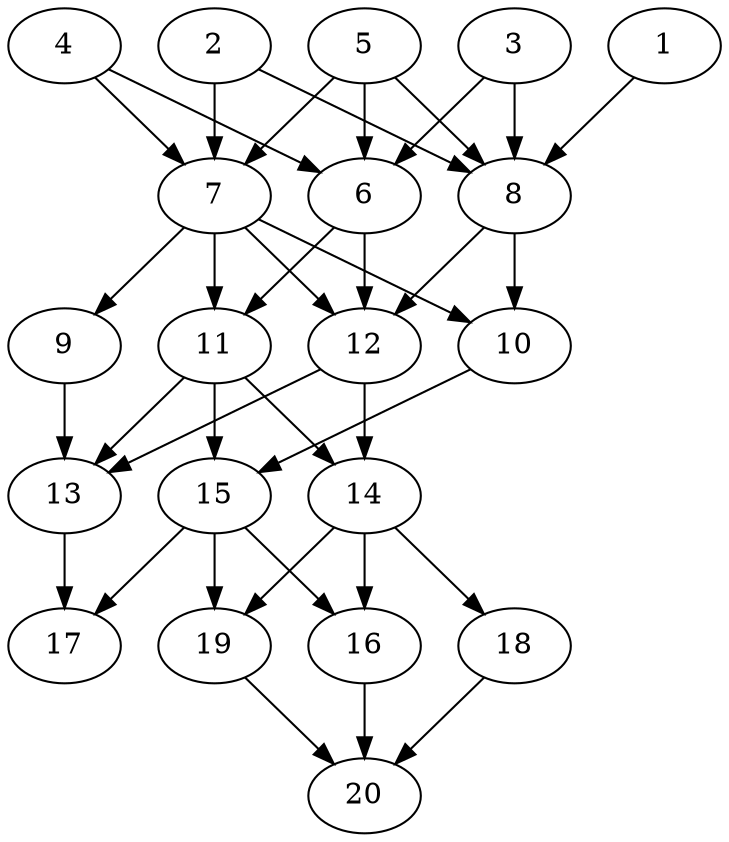 // DAG automatically generated by daggen at Tue Jul 23 14:31:37 2019
// ./daggen --dot -n 20 --ccr 0.5 --fat 0.5 --regular 0.5 --density 0.8 --mindata 5242880 --maxdata 52428800 
digraph G {
  1 [size="66899968", alpha="0.15", expect_size="33449984"] 
  1 -> 8 [size ="33449984"]
  2 [size="66199552", alpha="0.16", expect_size="33099776"] 
  2 -> 7 [size ="33099776"]
  2 -> 8 [size ="33099776"]
  3 [size="48011264", alpha="0.15", expect_size="24005632"] 
  3 -> 6 [size ="24005632"]
  3 -> 8 [size ="24005632"]
  4 [size="19736576", alpha="0.09", expect_size="9868288"] 
  4 -> 6 [size ="9868288"]
  4 -> 7 [size ="9868288"]
  5 [size="88979456", alpha="0.05", expect_size="44489728"] 
  5 -> 6 [size ="44489728"]
  5 -> 7 [size ="44489728"]
  5 -> 8 [size ="44489728"]
  6 [size="51099648", alpha="0.05", expect_size="25549824"] 
  6 -> 11 [size ="25549824"]
  6 -> 12 [size ="25549824"]
  7 [size="20064256", alpha="0.14", expect_size="10032128"] 
  7 -> 9 [size ="10032128"]
  7 -> 10 [size ="10032128"]
  7 -> 11 [size ="10032128"]
  7 -> 12 [size ="10032128"]
  8 [size="91013120", alpha="0.06", expect_size="45506560"] 
  8 -> 10 [size ="45506560"]
  8 -> 12 [size ="45506560"]
  9 [size="23615488", alpha="0.14", expect_size="11807744"] 
  9 -> 13 [size ="11807744"]
  10 [size="77643776", alpha="0.08", expect_size="38821888"] 
  10 -> 15 [size ="38821888"]
  11 [size="103596032", alpha="0.03", expect_size="51798016"] 
  11 -> 13 [size ="51798016"]
  11 -> 14 [size ="51798016"]
  11 -> 15 [size ="51798016"]
  12 [size="78864384", alpha="0.05", expect_size="39432192"] 
  12 -> 13 [size ="39432192"]
  12 -> 14 [size ="39432192"]
  13 [size="59412480", alpha="0.18", expect_size="29706240"] 
  13 -> 17 [size ="29706240"]
  14 [size="37857280", alpha="0.00", expect_size="18928640"] 
  14 -> 16 [size ="18928640"]
  14 -> 18 [size ="18928640"]
  14 -> 19 [size ="18928640"]
  15 [size="82378752", alpha="0.14", expect_size="41189376"] 
  15 -> 16 [size ="41189376"]
  15 -> 17 [size ="41189376"]
  15 -> 19 [size ="41189376"]
  16 [size="103796736", alpha="0.17", expect_size="51898368"] 
  16 -> 20 [size ="51898368"]
  17 [size="30672896", alpha="0.18", expect_size="15336448"] 
  18 [size="95823872", alpha="0.08", expect_size="47911936"] 
  18 -> 20 [size ="47911936"]
  19 [size="27703296", alpha="0.18", expect_size="13851648"] 
  19 -> 20 [size ="13851648"]
  20 [size="94332928", alpha="0.17", expect_size="47166464"] 
}
